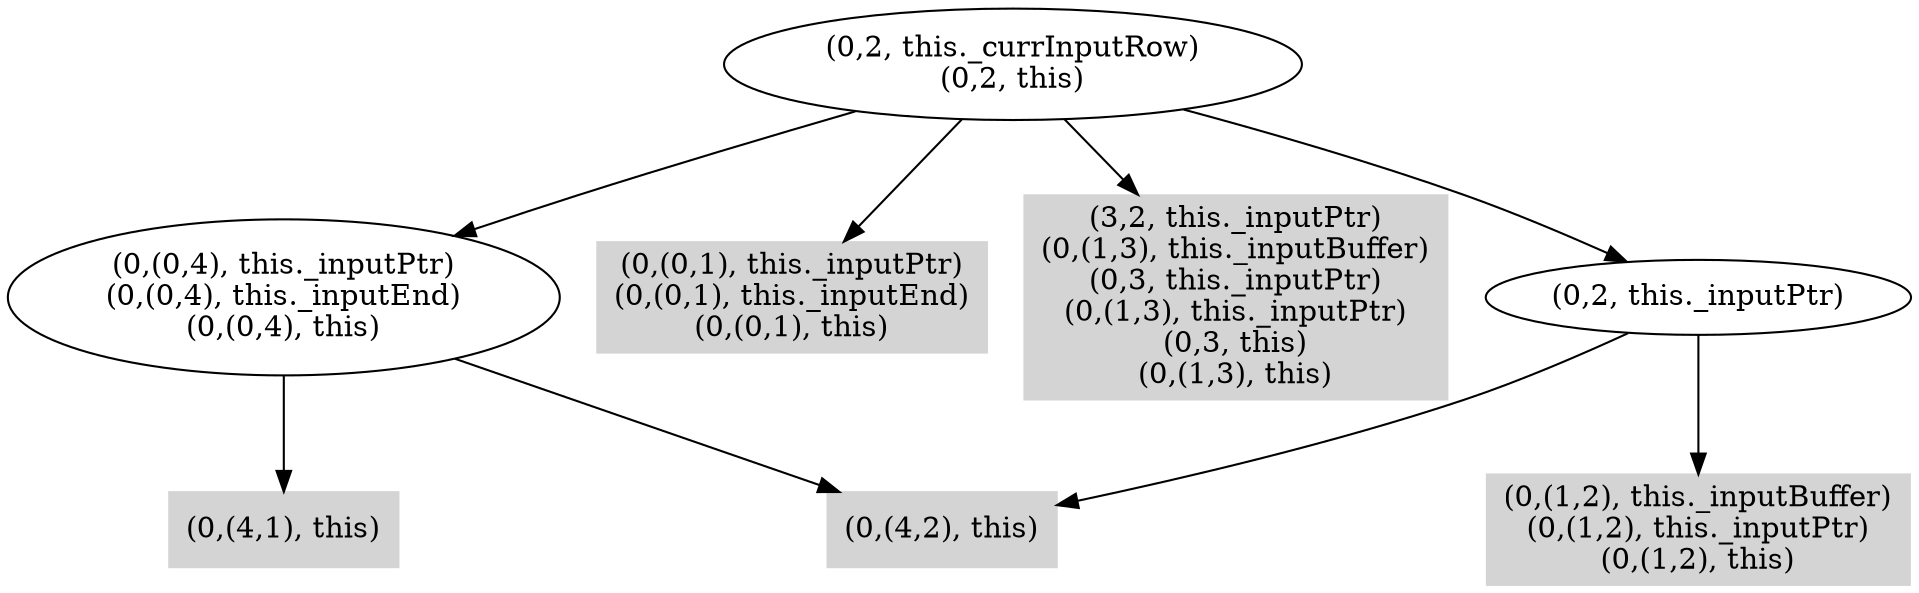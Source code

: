 digraph { 
1974 [shape=box,style=filled,color=".0 .0 .83",label="(0,(4,1), this)"];
1975 [shape=box,style=filled,color=".0 .0 .83",label="(0,(4,2), this)"];
1976 [label="(0,(0,4), this._inputPtr)\n(0,(0,4), this._inputEnd)\n(0,(0,4), this)"];
1977 [shape=box,style=filled,color=".0 .0 .83",label="(0,(0,1), this._inputPtr)\n(0,(0,1), this._inputEnd)\n(0,(0,1), this)"];
1978 [shape=box,style=filled,color=".0 .0 .83",label="(3,2, this._inputPtr)\n(0,(1,3), this._inputBuffer)\n(0,3, this._inputPtr)\n(0,(1,3), this._inputPtr)\n(0,3, this)\n(0,(1,3), this)"];
1979 [shape=box,style=filled,color=".0 .0 .83",label="(0,(1,2), this._inputBuffer)\n(0,(1,2), this._inputPtr)\n(0,(1,2), this)"];
1980 [label="(0,2, this._inputPtr)"];
1981 [label="(0,2, this._currInputRow)\n(0,2, this)"];
1976 -> 1974;
1976 -> 1975;
1980 -> 1975;
1980 -> 1979;
1981 -> 1976;
1981 -> 1977;
1981 -> 1978;
1981 -> 1980;
}